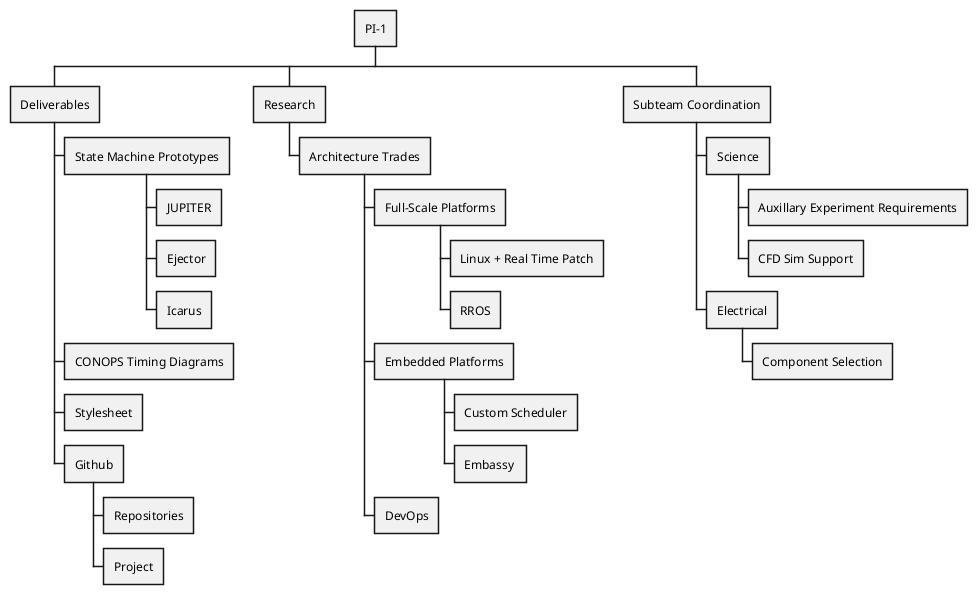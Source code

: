 @startwbs PI-1

* PI-1
** Deliverables
*** State Machine Prototypes
**** JUPITER
**** Ejector
**** Icarus
*** CONOPS Timing Diagrams
*** Stylesheet
*** Github
**** Repositories
**** Project

** Research
*** Architecture Trades
**** Full-Scale Platforms
***** Linux + Real Time Patch
***** RROS
**** Embedded Platforms
***** Custom Scheduler
***** Embassy 
**** DevOps

** Subteam Coordination
*** Science
**** Auxillary Experiment Requirements
**** CFD Sim Support
*** Electrical
**** Component Selection

@endwbs